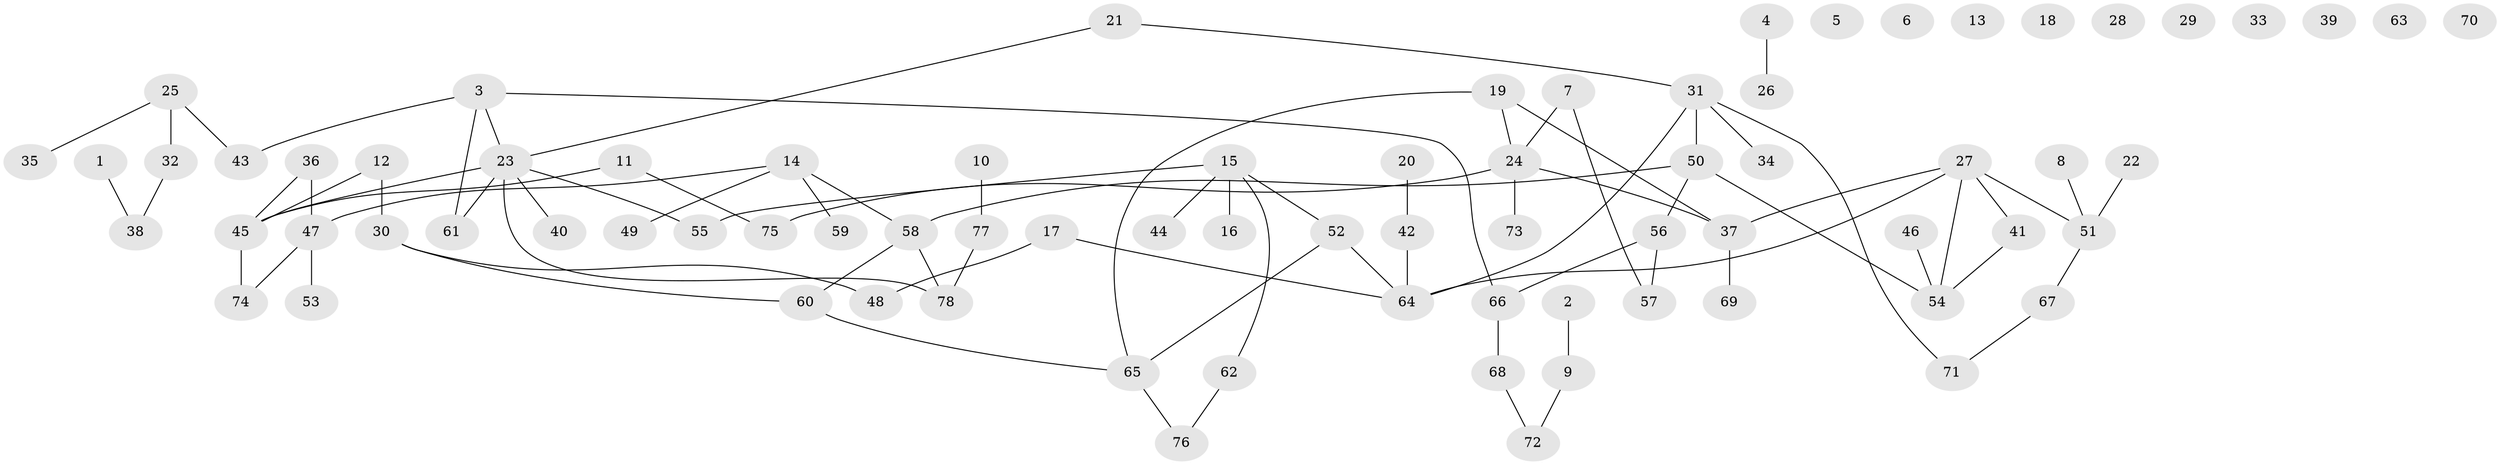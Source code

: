 // coarse degree distribution, {1: 0.2641509433962264, 3: 0.11320754716981132, 0: 0.20754716981132076, 2: 0.20754716981132076, 4: 0.05660377358490566, 5: 0.09433962264150944, 6: 0.03773584905660377, 7: 0.018867924528301886}
// Generated by graph-tools (version 1.1) at 2025/41/03/06/25 10:41:23]
// undirected, 78 vertices, 83 edges
graph export_dot {
graph [start="1"]
  node [color=gray90,style=filled];
  1;
  2;
  3;
  4;
  5;
  6;
  7;
  8;
  9;
  10;
  11;
  12;
  13;
  14;
  15;
  16;
  17;
  18;
  19;
  20;
  21;
  22;
  23;
  24;
  25;
  26;
  27;
  28;
  29;
  30;
  31;
  32;
  33;
  34;
  35;
  36;
  37;
  38;
  39;
  40;
  41;
  42;
  43;
  44;
  45;
  46;
  47;
  48;
  49;
  50;
  51;
  52;
  53;
  54;
  55;
  56;
  57;
  58;
  59;
  60;
  61;
  62;
  63;
  64;
  65;
  66;
  67;
  68;
  69;
  70;
  71;
  72;
  73;
  74;
  75;
  76;
  77;
  78;
  1 -- 38;
  2 -- 9;
  3 -- 23;
  3 -- 43;
  3 -- 61;
  3 -- 66;
  4 -- 26;
  7 -- 24;
  7 -- 57;
  8 -- 51;
  9 -- 72;
  10 -- 77;
  11 -- 45;
  11 -- 75;
  12 -- 30;
  12 -- 45;
  14 -- 47;
  14 -- 49;
  14 -- 58;
  14 -- 59;
  15 -- 16;
  15 -- 44;
  15 -- 52;
  15 -- 55;
  15 -- 62;
  17 -- 48;
  17 -- 64;
  19 -- 24;
  19 -- 37;
  19 -- 65;
  20 -- 42;
  21 -- 23;
  21 -- 31;
  22 -- 51;
  23 -- 40;
  23 -- 45;
  23 -- 55;
  23 -- 61;
  23 -- 78;
  24 -- 37;
  24 -- 73;
  24 -- 75;
  25 -- 32;
  25 -- 35;
  25 -- 43;
  27 -- 37;
  27 -- 41;
  27 -- 51;
  27 -- 54;
  27 -- 64;
  30 -- 48;
  30 -- 60;
  31 -- 34;
  31 -- 50;
  31 -- 64;
  31 -- 71;
  32 -- 38;
  36 -- 45;
  36 -- 47;
  37 -- 69;
  41 -- 54;
  42 -- 64;
  45 -- 74;
  46 -- 54;
  47 -- 53;
  47 -- 74;
  50 -- 54;
  50 -- 56;
  50 -- 58;
  51 -- 67;
  52 -- 64;
  52 -- 65;
  56 -- 57;
  56 -- 66;
  58 -- 60;
  58 -- 78;
  60 -- 65;
  62 -- 76;
  65 -- 76;
  66 -- 68;
  67 -- 71;
  68 -- 72;
  77 -- 78;
}
